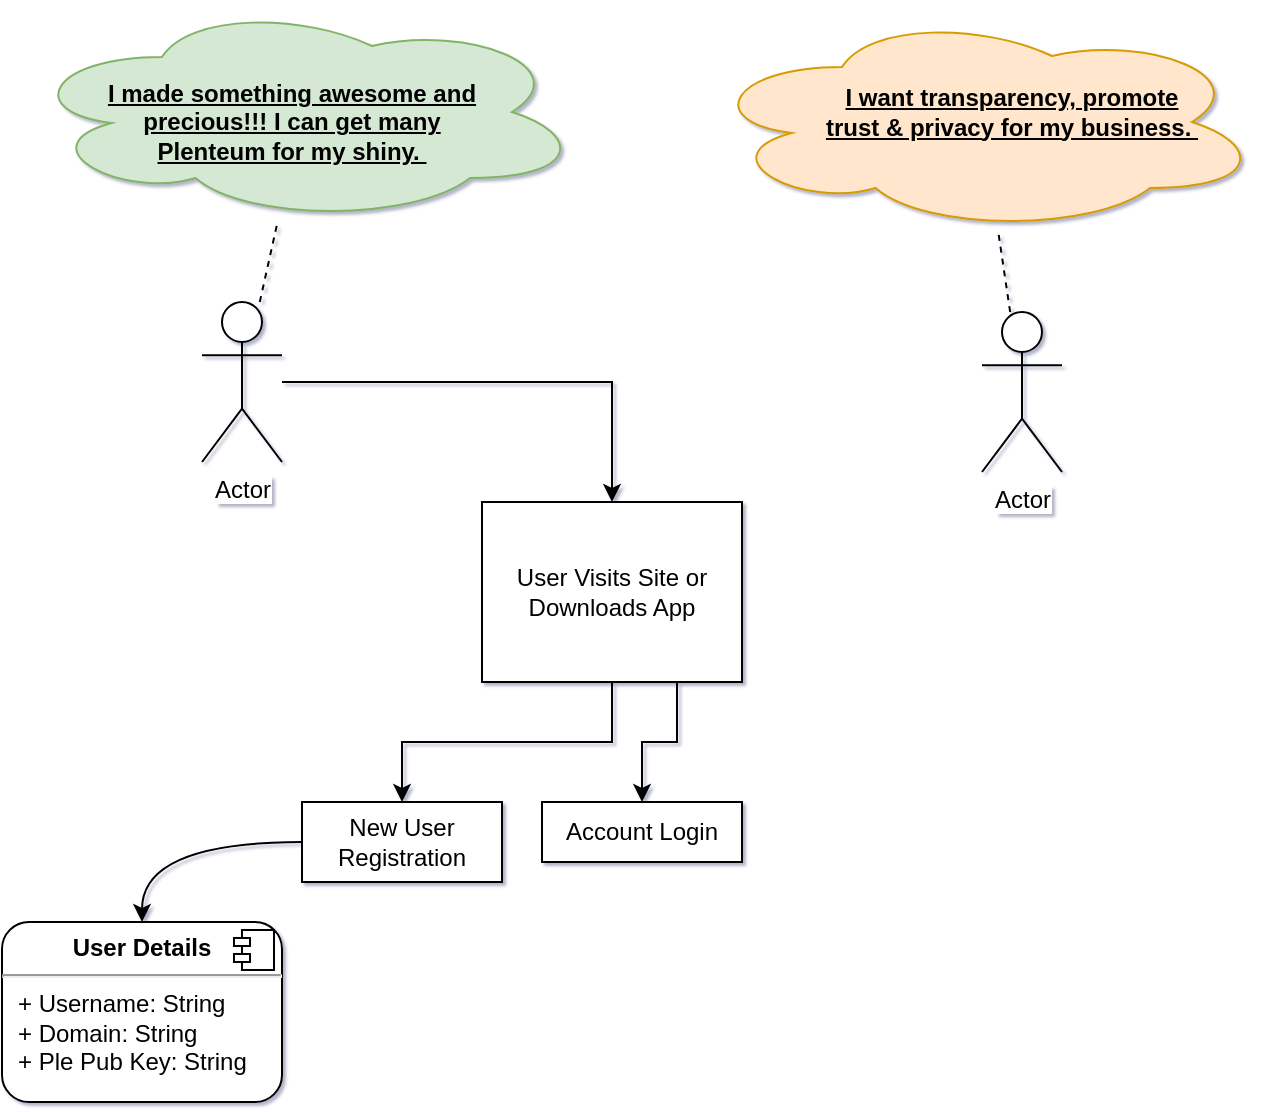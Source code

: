 <mxfile version="10.4.6" type="github"><diagram id="IbYccbLrqPcRWK7N081m" name="User Registration &amp; Login"><mxGraphModel dx="865" dy="871" grid="1" gridSize="10" guides="1" tooltips="1" connect="1" arrows="1" fold="1" page="1" pageScale="1" pageWidth="850" pageHeight="1100" background="none" math="0" shadow="1"><root><mxCell id="0"/><mxCell id="1" parent="0"/><mxCell id="Jh86JXPQeHvfDUOO4Rvf-5" value="&lt;p style=&quot;margin: 0px ; margin-top: 6px ; text-align: center&quot;&gt;&lt;b&gt;User Details&lt;/b&gt;&lt;/p&gt;&lt;hr&gt;&lt;p style=&quot;margin: 0px ; margin-left: 8px&quot;&gt;+ Username: String&lt;br&gt;+ Domain: String&lt;/p&gt;&lt;p style=&quot;margin: 0px ; margin-left: 8px&quot;&gt;+ Ple Pub Key: String&lt;/p&gt;&lt;p style=&quot;margin: 0px ; margin-left: 8px&quot;&gt;&lt;br&gt;&lt;/p&gt;" style="align=left;overflow=fill;html=1;rounded=1;glass=0;comic=0;" parent="1" vertex="1"><mxGeometry x="160" y="460" width="140" height="90" as="geometry"/></mxCell><mxCell id="Jh86JXPQeHvfDUOO4Rvf-6" value="" style="shape=component;jettyWidth=8;jettyHeight=4;" parent="Jh86JXPQeHvfDUOO4Rvf-5" vertex="1"><mxGeometry x="1" width="20" height="20" relative="1" as="geometry"><mxPoint x="-24" y="4" as="offset"/></mxGeometry></mxCell><mxCell id="Jh86JXPQeHvfDUOO4Rvf-29" value="" style="edgeStyle=orthogonalEdgeStyle;rounded=0;orthogonalLoop=1;jettySize=auto;html=1;" parent="1" source="Jh86JXPQeHvfDUOO4Rvf-14" target="Jh86JXPQeHvfDUOO4Rvf-15" edge="1"><mxGeometry relative="1" as="geometry"><mxPoint x="500" y="605" as="targetPoint"/></mxGeometry></mxCell><mxCell id="1bsu48YBMm9SELSwsX-f-2" style="edgeStyle=orthogonalEdgeStyle;rounded=0;orthogonalLoop=1;jettySize=auto;html=1;exitX=0.75;exitY=1;exitDx=0;exitDy=0;" edge="1" parent="1" source="Jh86JXPQeHvfDUOO4Rvf-14" target="Jh86JXPQeHvfDUOO4Rvf-17"><mxGeometry relative="1" as="geometry"/></mxCell><mxCell id="Jh86JXPQeHvfDUOO4Rvf-14" value="User Visits Site or Downloads App&lt;br&gt;" style="whiteSpace=wrap;html=1;" parent="1" vertex="1"><mxGeometry x="400" y="250" width="130" height="90" as="geometry"/></mxCell><mxCell id="1bsu48YBMm9SELSwsX-f-1" style="rounded=0;orthogonalLoop=1;jettySize=auto;html=1;exitX=0;exitY=0.5;exitDx=0;exitDy=0;edgeStyle=orthogonalEdgeStyle;elbow=vertical;curved=1;" edge="1" parent="1" source="Jh86JXPQeHvfDUOO4Rvf-15" target="Jh86JXPQeHvfDUOO4Rvf-5"><mxGeometry relative="1" as="geometry"/></mxCell><mxCell id="Jh86JXPQeHvfDUOO4Rvf-15" value="New User Registration&lt;br&gt;" style="whiteSpace=wrap;html=1;" parent="1" vertex="1"><mxGeometry x="310" y="400" width="100" height="40" as="geometry"/></mxCell><mxCell id="Jh86JXPQeHvfDUOO4Rvf-17" value="Account Login&lt;br&gt;" style="whiteSpace=wrap;html=1;" parent="1" vertex="1"><mxGeometry x="430" y="400" width="100" height="30" as="geometry"/></mxCell><mxCell id="1bsu48YBMm9SELSwsX-f-6" value="" style="edgeStyle=orthogonalEdgeStyle;rounded=0;orthogonalLoop=1;jettySize=auto;html=1;" edge="1" parent="1" source="1bsu48YBMm9SELSwsX-f-4" target="Jh86JXPQeHvfDUOO4Rvf-14"><mxGeometry relative="1" as="geometry"><mxPoint x="370" y="190" as="targetPoint"/></mxGeometry></mxCell><mxCell id="1bsu48YBMm9SELSwsX-f-4" value="Actor" style="shape=umlActor;verticalLabelPosition=bottom;labelBackgroundColor=#ffffff;verticalAlign=top;html=1;rounded=1;glass=0;comic=0;" vertex="1" parent="1"><mxGeometry x="260" y="150" width="40" height="80" as="geometry"/></mxCell><mxCell id="1bsu48YBMm9SELSwsX-f-7" value="&lt;div style=&quot;text-align: center&quot;&gt;&lt;br&gt;&lt;/div&gt;" style="ellipse;shape=cloud;html=1;rounded=1;glass=0;comic=0;connectable=1;noLabel=0;whiteSpace=wrap;fillColor=#d5e8d4;strokeColor=#82b366;" vertex="1" parent="1"><mxGeometry x="170" width="280" height="110" as="geometry"/></mxCell><mxCell id="1bsu48YBMm9SELSwsX-f-8" value="" style="endArrow=none;dashed=1;html=1;" edge="1" parent="1" source="1bsu48YBMm9SELSwsX-f-4" target="1bsu48YBMm9SELSwsX-f-7"><mxGeometry width="50" height="50" relative="1" as="geometry"><mxPoint x="270" y="170" as="sourcePoint"/><mxPoint x="320" y="120" as="targetPoint"/></mxGeometry></mxCell><mxCell id="1bsu48YBMm9SELSwsX-f-9" value="&lt;u&gt;&lt;b&gt;I made something awesome and precious!!! I can get many Plenteum for my shiny.&amp;nbsp;&lt;/b&gt;&lt;/u&gt;" style="text;html=1;strokeColor=none;fillColor=none;align=center;verticalAlign=middle;whiteSpace=wrap;rounded=0;glass=0;comic=0;" vertex="1" parent="1"><mxGeometry x="210" y="50" width="190" height="20" as="geometry"/></mxCell><mxCell id="1bsu48YBMm9SELSwsX-f-17" value="Actor" style="shape=umlActor;verticalLabelPosition=bottom;labelBackgroundColor=#ffffff;verticalAlign=top;html=1;rounded=1;glass=0;comic=0;" vertex="1" parent="1"><mxGeometry x="650" y="155" width="40" height="80" as="geometry"/></mxCell><mxCell id="1bsu48YBMm9SELSwsX-f-18" value="&lt;div style=&quot;text-align: center&quot;&gt;&lt;br&gt;&lt;/div&gt;" style="ellipse;shape=cloud;html=1;rounded=1;glass=0;comic=0;connectable=1;noLabel=0;whiteSpace=wrap;fillColor=#ffe6cc;strokeColor=#d79b00;" vertex="1" parent="1"><mxGeometry x="510" y="5" width="280" height="110" as="geometry"/></mxCell><mxCell id="1bsu48YBMm9SELSwsX-f-19" value="" style="endArrow=none;dashed=1;html=1;" edge="1" parent="1" source="1bsu48YBMm9SELSwsX-f-17" target="1bsu48YBMm9SELSwsX-f-18"><mxGeometry width="50" height="50" relative="1" as="geometry"><mxPoint x="660" y="175" as="sourcePoint"/><mxPoint x="710" y="125" as="targetPoint"/></mxGeometry></mxCell><mxCell id="1bsu48YBMm9SELSwsX-f-20" value="&lt;b&gt;&lt;u&gt;I want transparency, promote trust &amp;amp; privacy for my business.&amp;nbsp;&lt;/u&gt;&lt;/b&gt;" style="text;html=1;strokeColor=none;fillColor=none;align=center;verticalAlign=middle;whiteSpace=wrap;rounded=0;glass=0;comic=0;" vertex="1" parent="1"><mxGeometry x="570" y="40" width="190" height="30" as="geometry"/></mxCell></root></mxGraphModel></diagram></mxfile>